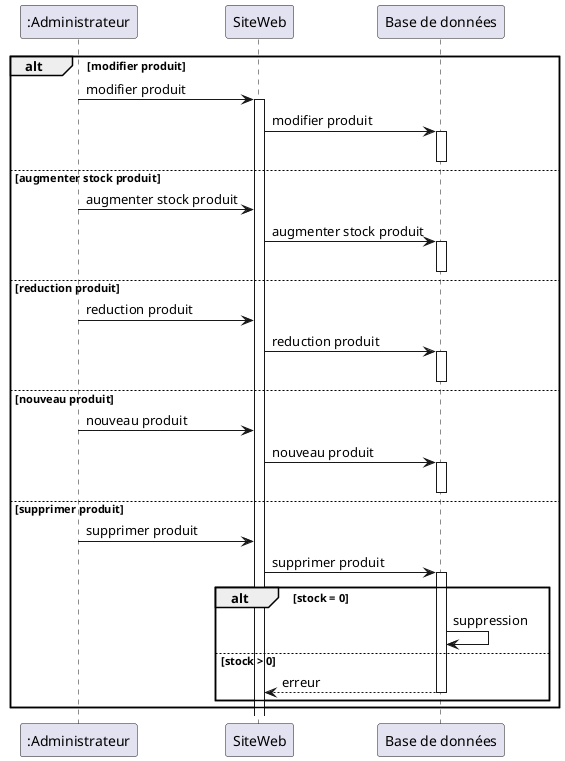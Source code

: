 @startuml Gerer Compte

alt modifier produit
":Administrateur" -> SiteWeb: modifier produit
activate SiteWeb
SiteWeb -> "Base de données": modifier produit
activate "Base de données"
deactivate "Base de données"
else augmenter stock produit
":Administrateur" -> SiteWeb: augmenter stock produit
SiteWeb -> "Base de données": augmenter stock produit
activate "Base de données"
deactivate "Base de données"
else reduction produit
":Administrateur" -> SiteWeb: reduction produit
SiteWeb -> "Base de données": reduction produit
activate "Base de données"
deactivate "Base de données"
else nouveau produit
":Administrateur" -> SiteWeb: nouveau produit
SiteWeb -> "Base de données": nouveau produit
activate "Base de données"
deactivate "Base de données"
else supprimer produit
":Administrateur" -> SiteWeb: supprimer produit
SiteWeb -> "Base de données": supprimer produit
activate "Base de données"
alt stock = 0
"Base de données" -> "Base de données": suppression
else stock > 0
return erreur
end
deactivate "Base de données"
end

@enduml